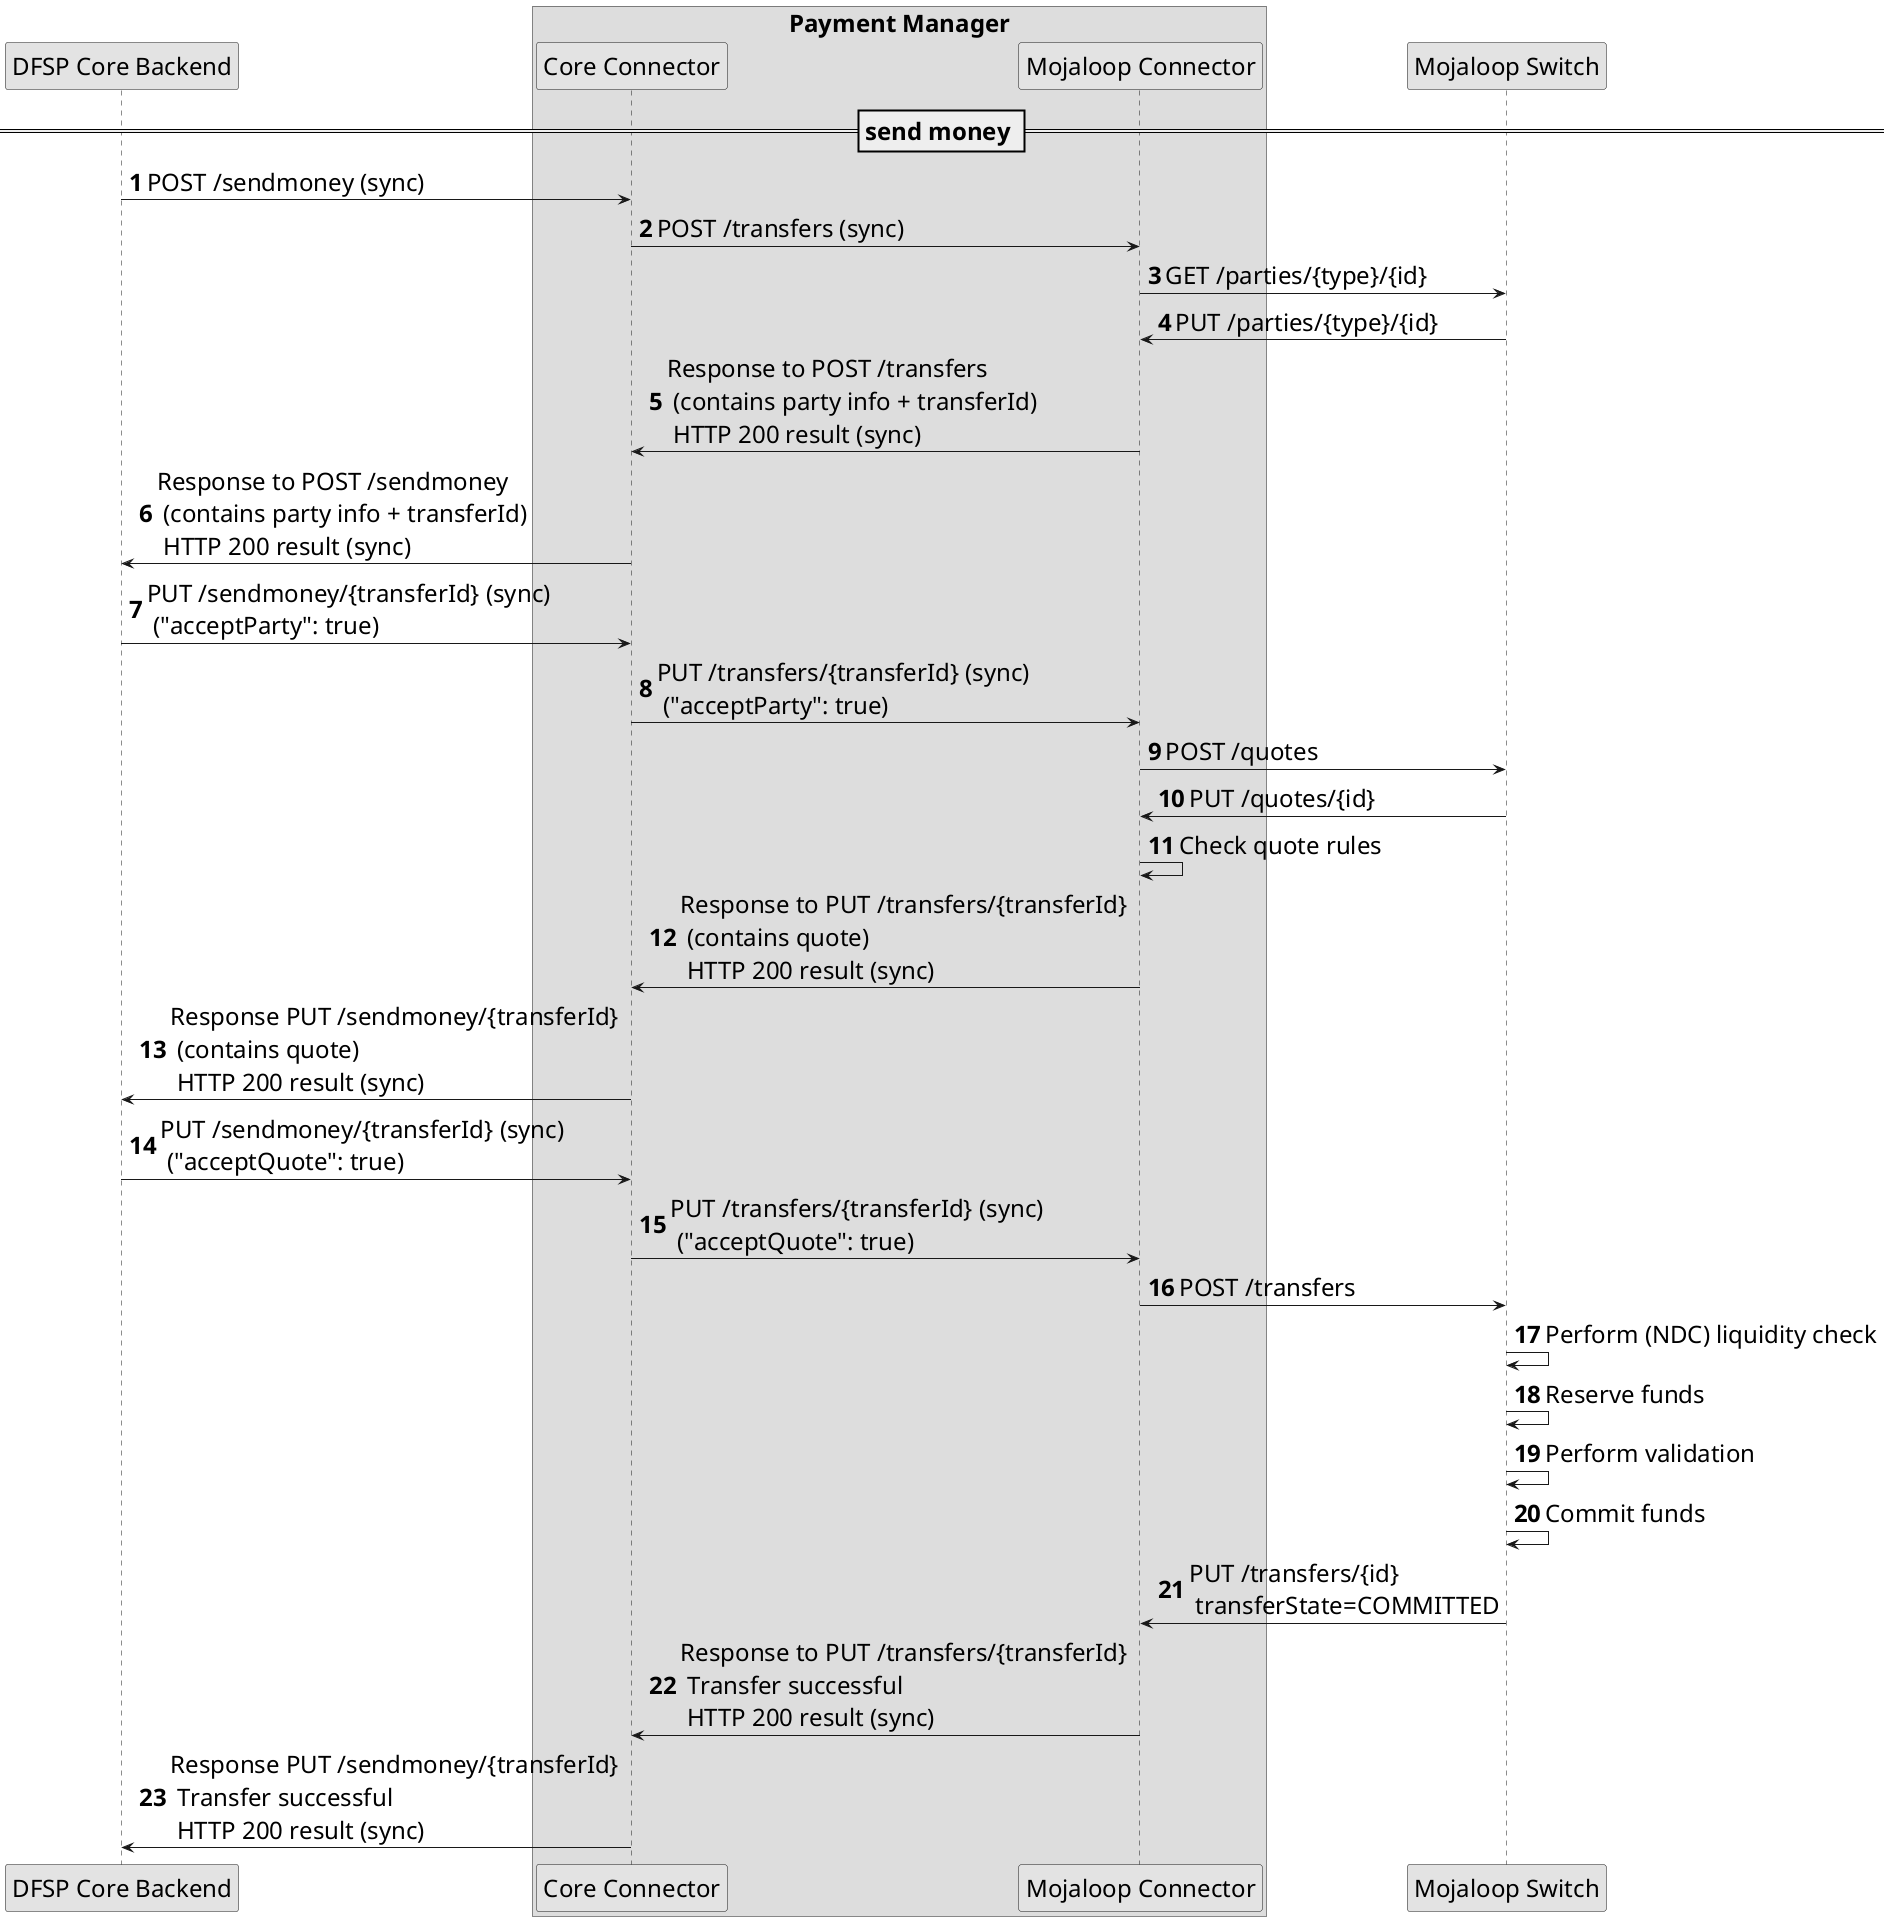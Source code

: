@startuml

autonumber
skinparam activityFontSize 4
skinparam activityDiamondFontSize 30
skinparam activityArrowFontSize 24
skinparam defaultFontSize 24
skinparam noteFontSize 24
skinparam monochrome true

participant "DFSP Core Backend" as backend

box Payment Manager
participant "Core Connector" as cc
participant "Mojaloop Connector" as sob
end box

participant "Mojaloop Switch" as sw


== send money ==

    backend -> cc: POST /sendmoney (sync)
    cc -> sob: POST /transfers (sync)
    sob -> sw: GET /parties/{type}/{id}
    sw -> sob: PUT /parties/{type}/{id}
    sob -> cc: Response to POST /transfers \n (contains party info + transferId) \n HTTP 200 result (sync)
    cc -> backend: Response to POST /sendmoney \n (contains party info + transferId) \n HTTP 200 result (sync) 
    backend -> cc: PUT /sendmoney/{transferId} (sync) \n ("acceptParty": true)
    cc -> sob: PUT /transfers/{transferId} (sync) \n ("acceptParty": true)
    sob -> sw: POST /quotes
    sw -> sob: PUT /quotes/{id}
    sob -> sob: Check quote rules
    sob -> cc: Response to PUT /transfers/{transferId} \n (contains quote) \n HTTP 200 result (sync)
    cc -> backend: Response PUT /sendmoney/{transferId} \n (contains quote) \n HTTP 200 result (sync)
    backend -> cc: PUT /sendmoney/{transferId} (sync) \n ("acceptQuote": true)
    cc -> sob: PUT /transfers/{transferId} (sync) \n ("acceptQuote": true)
    sob -> sw: POST /transfers
    sw -> sw: Perform (NDC) liquidity check
    sw -> sw: Reserve funds
    sw -> sw: Perform validation
    sw -> sw: Commit funds
    sw -> sob: PUT /transfers/{id} \n transferState=COMMITTED
    sob -> cc: Response to PUT /transfers/{transferId} \n Transfer successful \n HTTP 200 result (sync)
    cc -> backend: Response PUT /sendmoney/{transferId} \n Transfer successful \n HTTP 200 result (sync)

@enduml